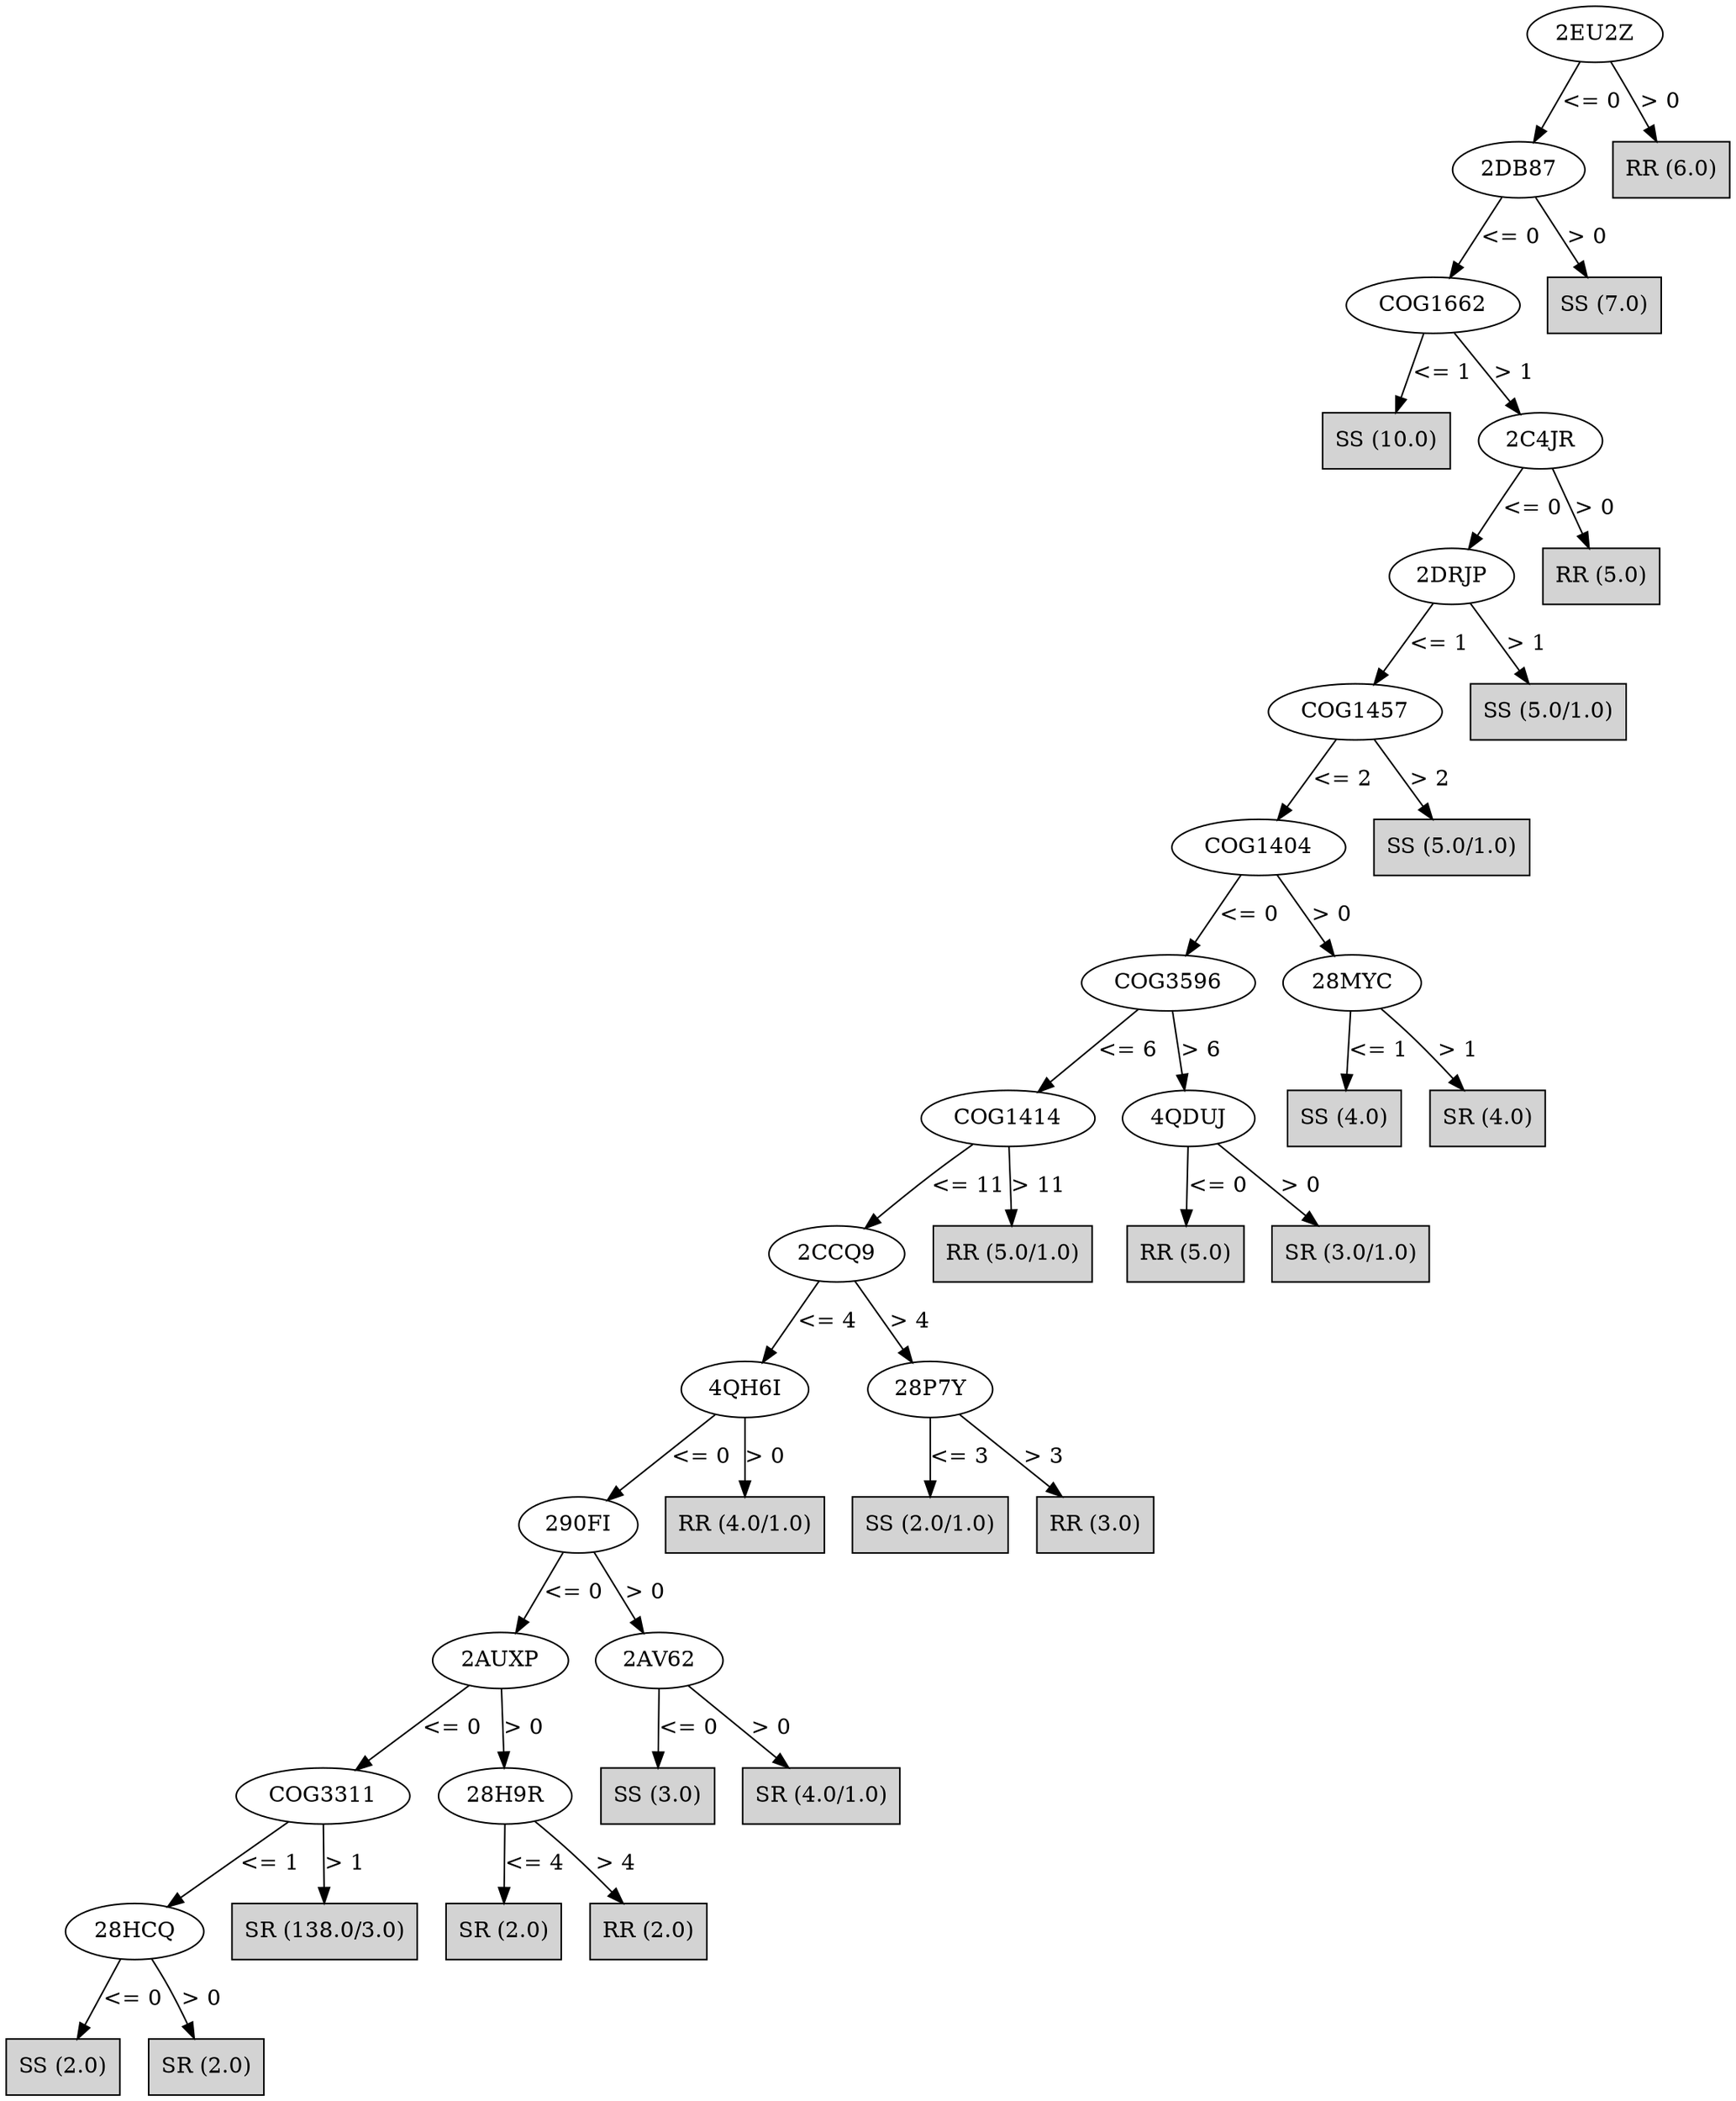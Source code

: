 digraph J48Tree {
N0 [label="2EU2Z" ]
N0->N1 [label="<= 0"]
N1 [label="2DB87" ]
N1->N2 [label="<= 0"]
N2 [label="COG1662" ]
N2->N3 [label="<= 1"]
N3 [label="SS (10.0)" shape=box style=filled ]
N2->N4 [label="> 1"]
N4 [label="2C4JR" ]
N4->N5 [label="<= 0"]
N5 [label="2DRJP" ]
N5->N6 [label="<= 1"]
N6 [label="COG1457" ]
N6->N7 [label="<= 2"]
N7 [label="COG1404" ]
N7->N8 [label="<= 0"]
N8 [label="COG3596" ]
N8->N9 [label="<= 6"]
N9 [label="COG1414" ]
N9->N10 [label="<= 11"]
N10 [label="2CCQ9" ]
N10->N11 [label="<= 4"]
N11 [label="4QH6I" ]
N11->N12 [label="<= 0"]
N12 [label="290FI" ]
N12->N13 [label="<= 0"]
N13 [label="2AUXP" ]
N13->N14 [label="<= 0"]
N14 [label="COG3311" ]
N14->N15 [label="<= 1"]
N15 [label="28HCQ" ]
N15->N16 [label="<= 0"]
N16 [label="SS (2.0)" shape=box style=filled ]
N15->N17 [label="> 0"]
N17 [label="SR (2.0)" shape=box style=filled ]
N14->N18 [label="> 1"]
N18 [label="SR (138.0/3.0)" shape=box style=filled ]
N13->N19 [label="> 0"]
N19 [label="28H9R" ]
N19->N20 [label="<= 4"]
N20 [label="SR (2.0)" shape=box style=filled ]
N19->N21 [label="> 4"]
N21 [label="RR (2.0)" shape=box style=filled ]
N12->N22 [label="> 0"]
N22 [label="2AV62" ]
N22->N23 [label="<= 0"]
N23 [label="SS (3.0)" shape=box style=filled ]
N22->N24 [label="> 0"]
N24 [label="SR (4.0/1.0)" shape=box style=filled ]
N11->N25 [label="> 0"]
N25 [label="RR (4.0/1.0)" shape=box style=filled ]
N10->N26 [label="> 4"]
N26 [label="28P7Y" ]
N26->N27 [label="<= 3"]
N27 [label="SS (2.0/1.0)" shape=box style=filled ]
N26->N28 [label="> 3"]
N28 [label="RR (3.0)" shape=box style=filled ]
N9->N29 [label="> 11"]
N29 [label="RR (5.0/1.0)" shape=box style=filled ]
N8->N30 [label="> 6"]
N30 [label="4QDUJ" ]
N30->N31 [label="<= 0"]
N31 [label="RR (5.0)" shape=box style=filled ]
N30->N32 [label="> 0"]
N32 [label="SR (3.0/1.0)" shape=box style=filled ]
N7->N33 [label="> 0"]
N33 [label="28MYC" ]
N33->N34 [label="<= 1"]
N34 [label="SS (4.0)" shape=box style=filled ]
N33->N35 [label="> 1"]
N35 [label="SR (4.0)" shape=box style=filled ]
N6->N36 [label="> 2"]
N36 [label="SS (5.0/1.0)" shape=box style=filled ]
N5->N37 [label="> 1"]
N37 [label="SS (5.0/1.0)" shape=box style=filled ]
N4->N38 [label="> 0"]
N38 [label="RR (5.0)" shape=box style=filled ]
N1->N39 [label="> 0"]
N39 [label="SS (7.0)" shape=box style=filled ]
N0->N40 [label="> 0"]
N40 [label="RR (6.0)" shape=box style=filled ]
}

